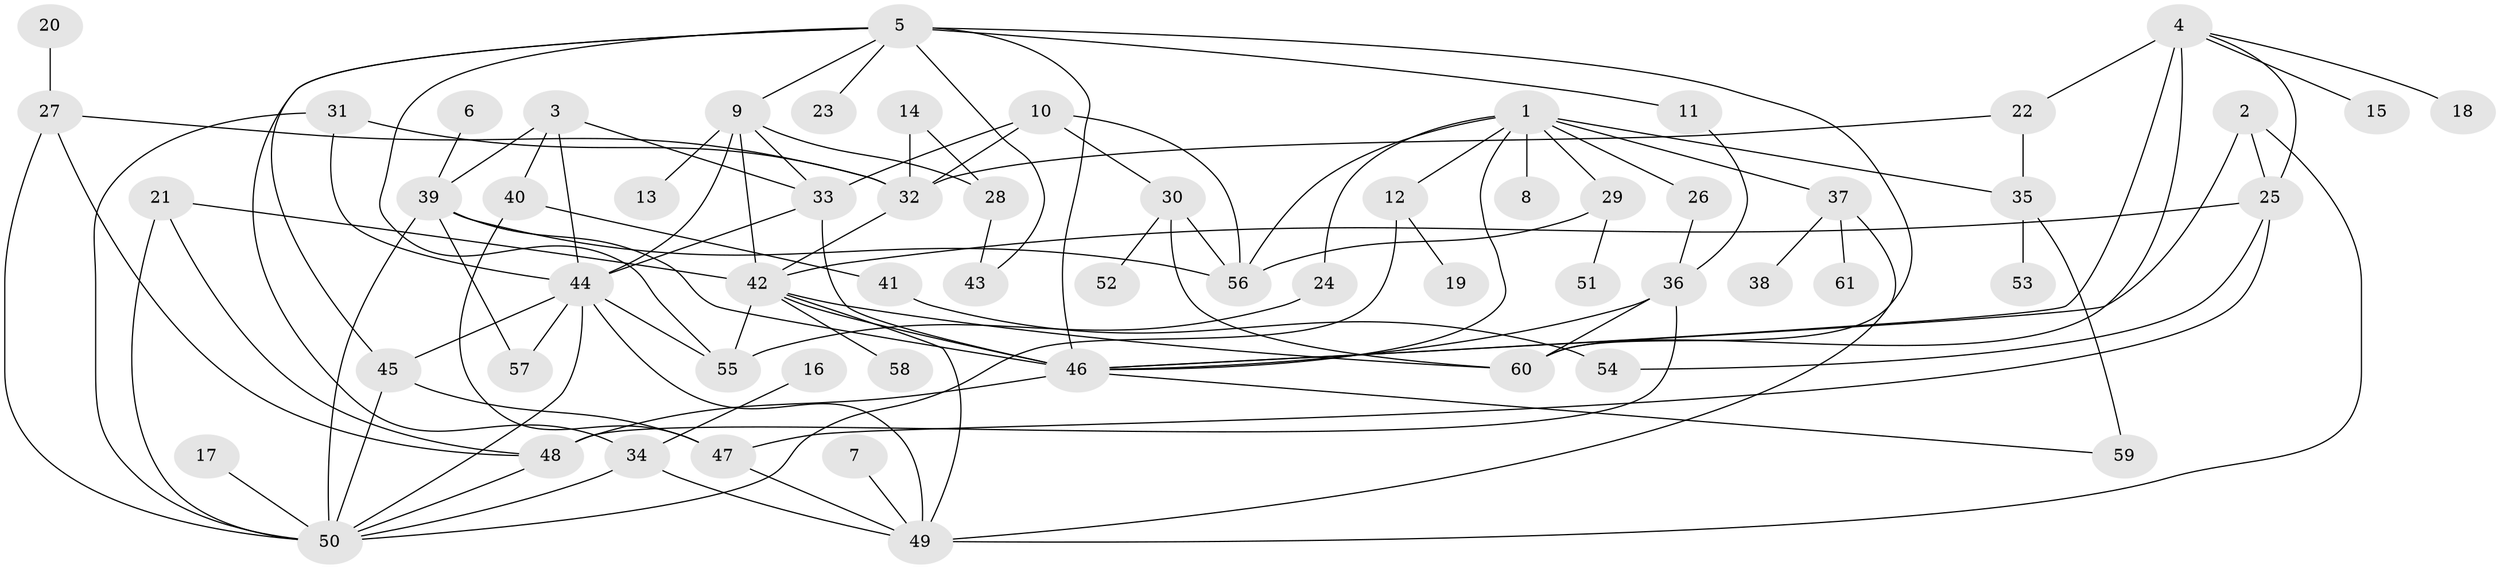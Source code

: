 // original degree distribution, {6: 0.049586776859504134, 5: 0.08264462809917356, 12: 0.008264462809917356, 4: 0.1652892561983471, 2: 0.2975206611570248, 3: 0.2066115702479339, 1: 0.19008264462809918}
// Generated by graph-tools (version 1.1) at 2025/25/03/09/25 03:25:29]
// undirected, 61 vertices, 108 edges
graph export_dot {
graph [start="1"]
  node [color=gray90,style=filled];
  1;
  2;
  3;
  4;
  5;
  6;
  7;
  8;
  9;
  10;
  11;
  12;
  13;
  14;
  15;
  16;
  17;
  18;
  19;
  20;
  21;
  22;
  23;
  24;
  25;
  26;
  27;
  28;
  29;
  30;
  31;
  32;
  33;
  34;
  35;
  36;
  37;
  38;
  39;
  40;
  41;
  42;
  43;
  44;
  45;
  46;
  47;
  48;
  49;
  50;
  51;
  52;
  53;
  54;
  55;
  56;
  57;
  58;
  59;
  60;
  61;
  1 -- 8 [weight=1.0];
  1 -- 12 [weight=1.0];
  1 -- 24 [weight=1.0];
  1 -- 26 [weight=1.0];
  1 -- 29 [weight=1.0];
  1 -- 35 [weight=1.0];
  1 -- 37 [weight=1.0];
  1 -- 46 [weight=1.0];
  1 -- 56 [weight=1.0];
  2 -- 25 [weight=1.0];
  2 -- 46 [weight=1.0];
  2 -- 49 [weight=1.0];
  3 -- 33 [weight=1.0];
  3 -- 39 [weight=2.0];
  3 -- 40 [weight=1.0];
  3 -- 44 [weight=1.0];
  4 -- 15 [weight=1.0];
  4 -- 18 [weight=1.0];
  4 -- 22 [weight=2.0];
  4 -- 25 [weight=1.0];
  4 -- 46 [weight=1.0];
  4 -- 60 [weight=1.0];
  5 -- 9 [weight=1.0];
  5 -- 11 [weight=1.0];
  5 -- 23 [weight=1.0];
  5 -- 34 [weight=1.0];
  5 -- 43 [weight=1.0];
  5 -- 45 [weight=1.0];
  5 -- 46 [weight=2.0];
  5 -- 55 [weight=1.0];
  5 -- 60 [weight=1.0];
  6 -- 39 [weight=1.0];
  7 -- 49 [weight=1.0];
  9 -- 13 [weight=1.0];
  9 -- 28 [weight=2.0];
  9 -- 33 [weight=1.0];
  9 -- 42 [weight=1.0];
  9 -- 44 [weight=2.0];
  10 -- 30 [weight=1.0];
  10 -- 32 [weight=1.0];
  10 -- 33 [weight=1.0];
  10 -- 56 [weight=1.0];
  11 -- 36 [weight=1.0];
  12 -- 19 [weight=1.0];
  12 -- 50 [weight=1.0];
  14 -- 28 [weight=1.0];
  14 -- 32 [weight=1.0];
  16 -- 34 [weight=1.0];
  17 -- 50 [weight=1.0];
  20 -- 27 [weight=1.0];
  21 -- 42 [weight=1.0];
  21 -- 48 [weight=1.0];
  21 -- 50 [weight=1.0];
  22 -- 32 [weight=1.0];
  22 -- 35 [weight=1.0];
  24 -- 55 [weight=1.0];
  25 -- 42 [weight=1.0];
  25 -- 47 [weight=1.0];
  25 -- 54 [weight=1.0];
  26 -- 36 [weight=1.0];
  27 -- 32 [weight=1.0];
  27 -- 48 [weight=1.0];
  27 -- 50 [weight=1.0];
  28 -- 43 [weight=1.0];
  29 -- 51 [weight=1.0];
  29 -- 56 [weight=1.0];
  30 -- 52 [weight=1.0];
  30 -- 56 [weight=1.0];
  30 -- 60 [weight=1.0];
  31 -- 32 [weight=1.0];
  31 -- 44 [weight=1.0];
  31 -- 50 [weight=1.0];
  32 -- 42 [weight=1.0];
  33 -- 44 [weight=1.0];
  33 -- 46 [weight=1.0];
  34 -- 49 [weight=1.0];
  34 -- 50 [weight=1.0];
  35 -- 53 [weight=1.0];
  35 -- 59 [weight=1.0];
  36 -- 46 [weight=1.0];
  36 -- 48 [weight=1.0];
  36 -- 60 [weight=1.0];
  37 -- 38 [weight=1.0];
  37 -- 49 [weight=1.0];
  37 -- 61 [weight=1.0];
  39 -- 46 [weight=1.0];
  39 -- 50 [weight=1.0];
  39 -- 56 [weight=1.0];
  39 -- 57 [weight=1.0];
  40 -- 41 [weight=1.0];
  40 -- 47 [weight=1.0];
  41 -- 54 [weight=1.0];
  42 -- 46 [weight=1.0];
  42 -- 49 [weight=1.0];
  42 -- 55 [weight=1.0];
  42 -- 58 [weight=1.0];
  42 -- 60 [weight=1.0];
  44 -- 45 [weight=1.0];
  44 -- 49 [weight=1.0];
  44 -- 50 [weight=1.0];
  44 -- 55 [weight=1.0];
  44 -- 57 [weight=1.0];
  45 -- 47 [weight=1.0];
  45 -- 50 [weight=1.0];
  46 -- 48 [weight=2.0];
  46 -- 59 [weight=1.0];
  47 -- 49 [weight=1.0];
  48 -- 50 [weight=1.0];
}
